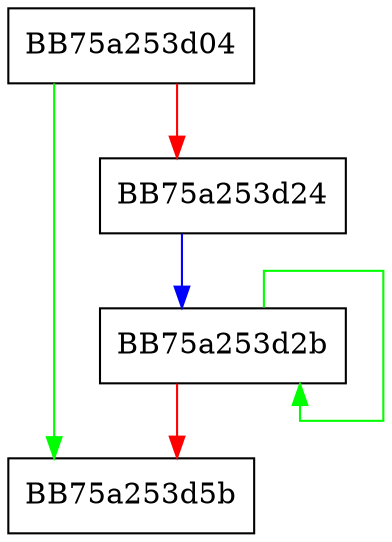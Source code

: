 digraph CRC16Multiple {
  node [shape="box"];
  graph [splines=ortho];
  BB75a253d04 -> BB75a253d5b [color="green"];
  BB75a253d04 -> BB75a253d24 [color="red"];
  BB75a253d24 -> BB75a253d2b [color="blue"];
  BB75a253d2b -> BB75a253d2b [color="green"];
  BB75a253d2b -> BB75a253d5b [color="red"];
}